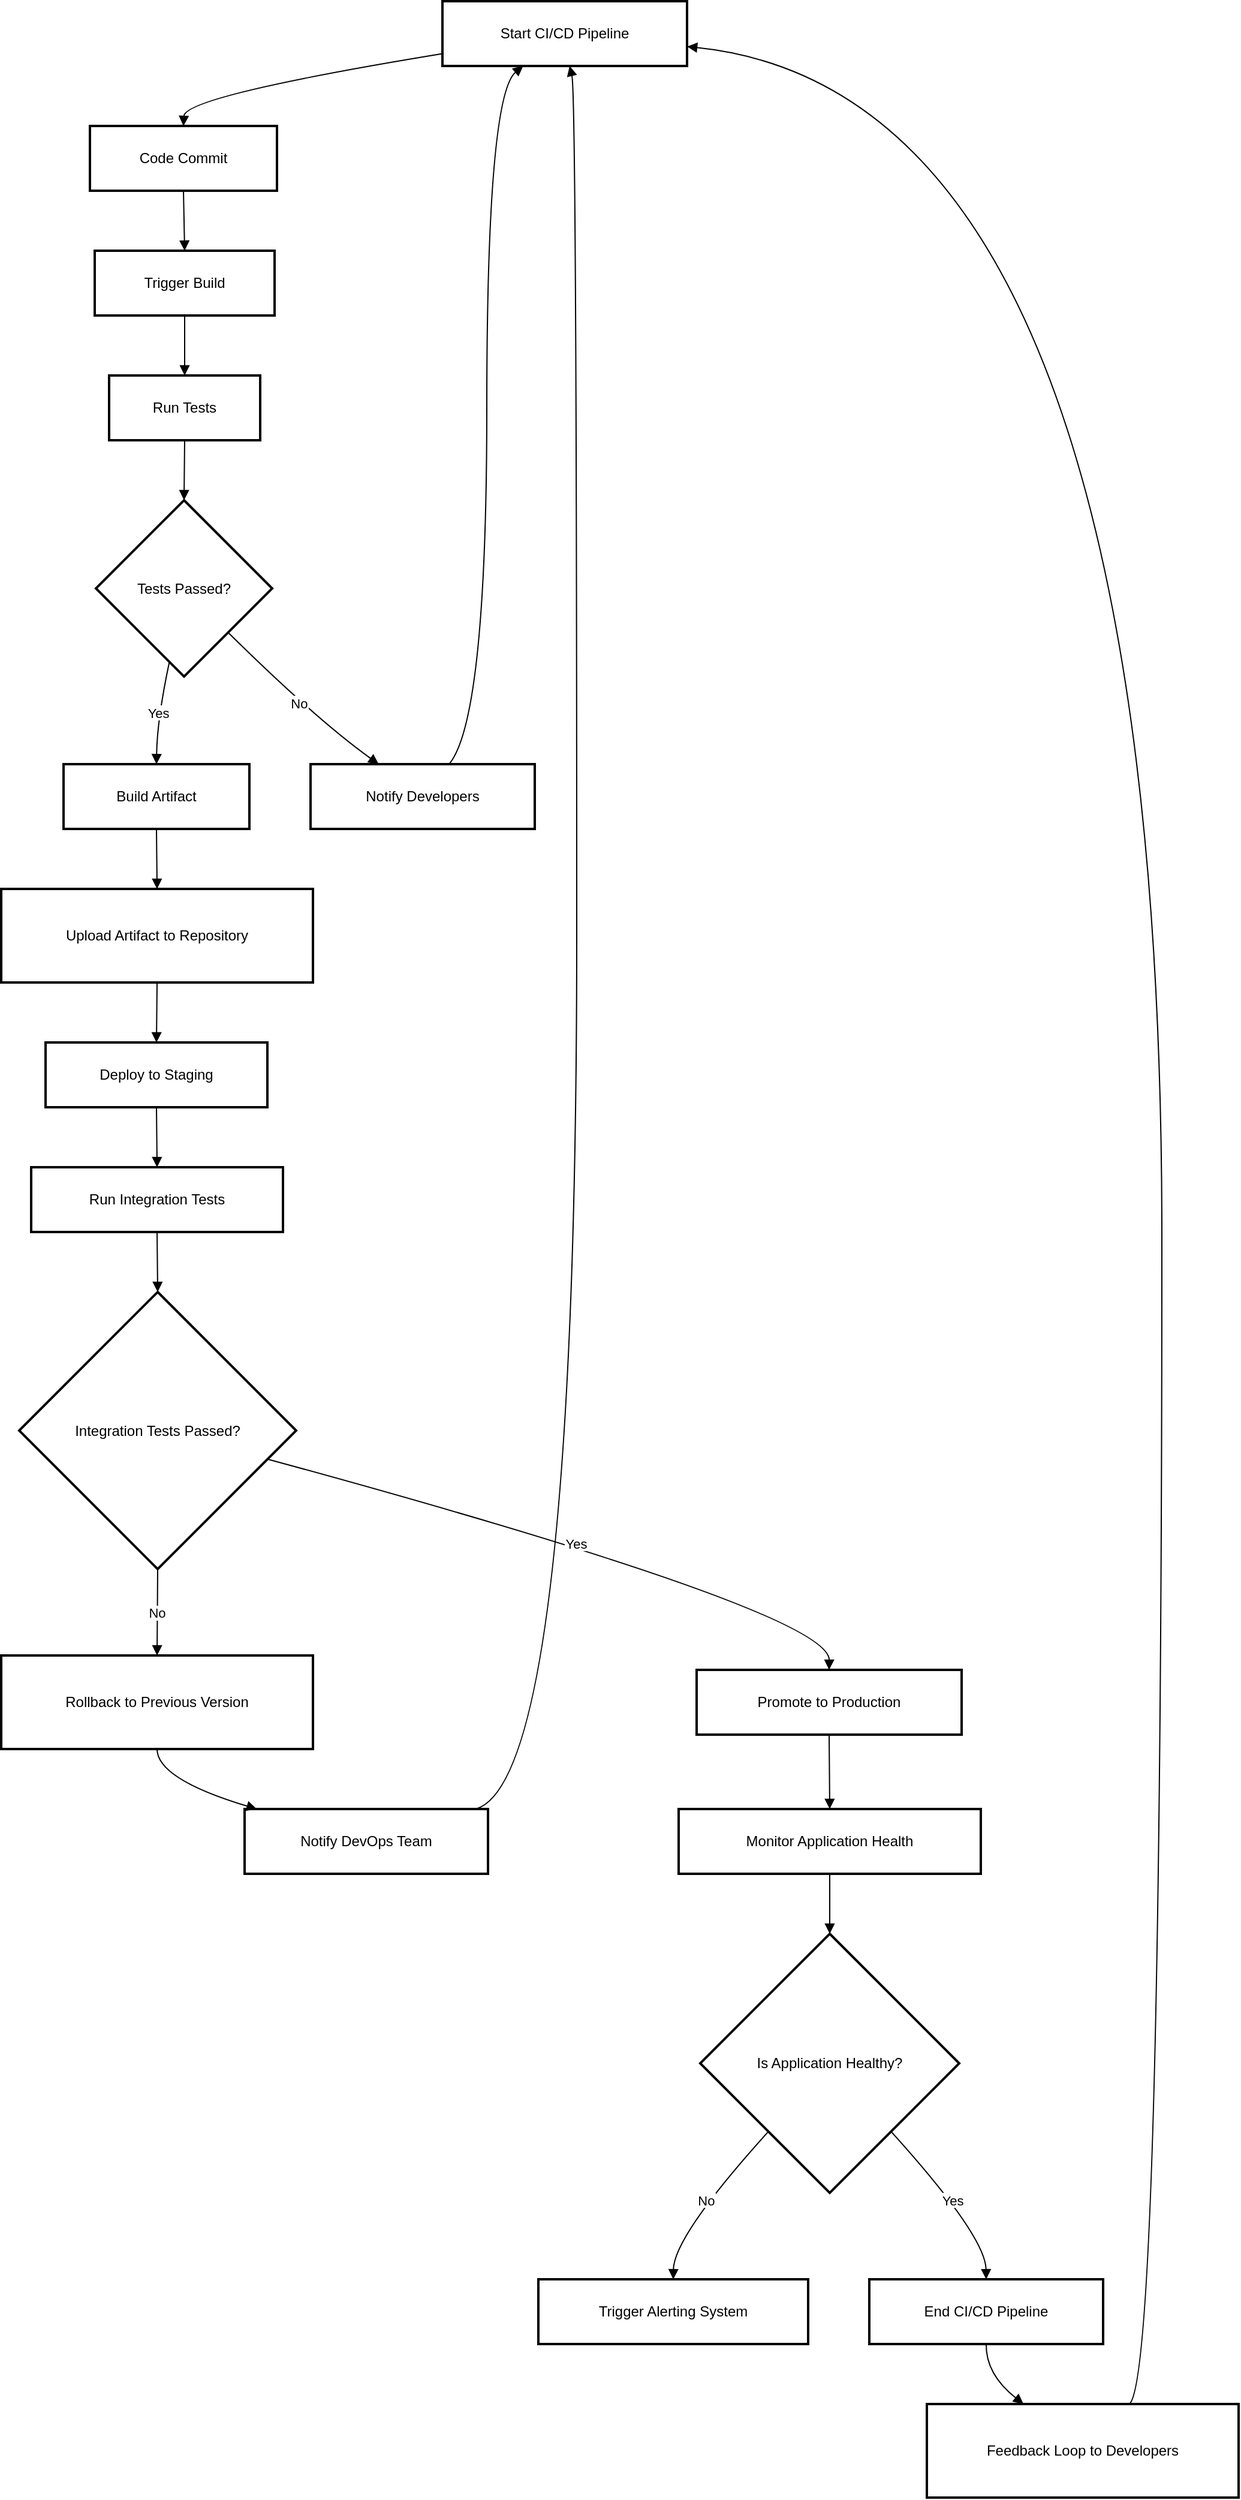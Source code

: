 <mxfile version="26.2.14">
  <diagram name="Page-1" id="ZtKRp513nX_EvLpnBQlK">
    <mxGraphModel>
      <root>
        <mxCell id="0" />
        <mxCell id="1" parent="0" />
        <mxCell id="2" value="Start CI/CD Pipeline" style="whiteSpace=wrap;strokeWidth=2;" vertex="1" parent="1">
          <mxGeometry x="376" y="8" width="204" height="54" as="geometry" />
        </mxCell>
        <mxCell id="3" value="Code Commit" style="whiteSpace=wrap;strokeWidth=2;" vertex="1" parent="1">
          <mxGeometry x="82" y="112" width="156" height="54" as="geometry" />
        </mxCell>
        <mxCell id="4" value="Trigger Build" style="whiteSpace=wrap;strokeWidth=2;" vertex="1" parent="1">
          <mxGeometry x="86" y="216" width="150" height="54" as="geometry" />
        </mxCell>
        <mxCell id="5" value="Run Tests" style="whiteSpace=wrap;strokeWidth=2;" vertex="1" parent="1">
          <mxGeometry x="98" y="320" width="126" height="54" as="geometry" />
        </mxCell>
        <mxCell id="6" value="Tests Passed?" style="rhombus;strokeWidth=2;whiteSpace=wrap;" vertex="1" parent="1">
          <mxGeometry x="87" y="424" width="147" height="147" as="geometry" />
        </mxCell>
        <mxCell id="7" value="Build Artifact" style="whiteSpace=wrap;strokeWidth=2;" vertex="1" parent="1">
          <mxGeometry x="60" y="644" width="155" height="54" as="geometry" />
        </mxCell>
        <mxCell id="8" value="Notify Developers" style="whiteSpace=wrap;strokeWidth=2;" vertex="1" parent="1">
          <mxGeometry x="266" y="644" width="187" height="54" as="geometry" />
        </mxCell>
        <mxCell id="9" value="Upload Artifact to Repository" style="whiteSpace=wrap;strokeWidth=2;" vertex="1" parent="1">
          <mxGeometry x="8" y="748" width="260" height="78" as="geometry" />
        </mxCell>
        <mxCell id="10" value="Deploy to Staging" style="whiteSpace=wrap;strokeWidth=2;" vertex="1" parent="1">
          <mxGeometry x="45" y="876" width="185" height="54" as="geometry" />
        </mxCell>
        <mxCell id="11" value="Run Integration Tests" style="whiteSpace=wrap;strokeWidth=2;" vertex="1" parent="1">
          <mxGeometry x="33" y="980" width="210" height="54" as="geometry" />
        </mxCell>
        <mxCell id="12" value="Integration Tests Passed?" style="rhombus;strokeWidth=2;whiteSpace=wrap;" vertex="1" parent="1">
          <mxGeometry x="23" y="1084" width="231" height="231" as="geometry" />
        </mxCell>
        <mxCell id="13" value="Promote to Production" style="whiteSpace=wrap;strokeWidth=2;" vertex="1" parent="1">
          <mxGeometry x="588" y="1399" width="221" height="54" as="geometry" />
        </mxCell>
        <mxCell id="14" value="Rollback to Previous Version" style="whiteSpace=wrap;strokeWidth=2;" vertex="1" parent="1">
          <mxGeometry x="8" y="1387" width="260" height="78" as="geometry" />
        </mxCell>
        <mxCell id="15" value="Notify DevOps Team" style="whiteSpace=wrap;strokeWidth=2;" vertex="1" parent="1">
          <mxGeometry x="211" y="1515" width="203" height="54" as="geometry" />
        </mxCell>
        <mxCell id="16" value="Monitor Application Health" style="whiteSpace=wrap;strokeWidth=2;" vertex="1" parent="1">
          <mxGeometry x="573" y="1515" width="252" height="54" as="geometry" />
        </mxCell>
        <mxCell id="17" value="Is Application Healthy?" style="rhombus;strokeWidth=2;whiteSpace=wrap;" vertex="1" parent="1">
          <mxGeometry x="591" y="1619" width="216" height="216" as="geometry" />
        </mxCell>
        <mxCell id="18" value="Trigger Alerting System" style="whiteSpace=wrap;strokeWidth=2;" vertex="1" parent="1">
          <mxGeometry x="456" y="1907" width="225" height="54" as="geometry" />
        </mxCell>
        <mxCell id="19" value="End CI/CD Pipeline" style="whiteSpace=wrap;strokeWidth=2;" vertex="1" parent="1">
          <mxGeometry x="732" y="1907" width="195" height="54" as="geometry" />
        </mxCell>
        <mxCell id="20" value="Feedback Loop to Developers" style="whiteSpace=wrap;strokeWidth=2;" vertex="1" parent="1">
          <mxGeometry x="780" y="2011" width="260" height="78" as="geometry" />
        </mxCell>
        <mxCell id="21" value="" style="curved=1;startArrow=none;endArrow=block;exitX=0;exitY=0.81;entryX=0.5;entryY=0;" edge="1" parent="1" source="2" target="3">
          <mxGeometry relative="1" as="geometry">
            <Array as="points">
              <mxPoint x="161" y="87" />
            </Array>
          </mxGeometry>
        </mxCell>
        <mxCell id="22" value="" style="curved=1;startArrow=none;endArrow=block;exitX=0.5;exitY=1;entryX=0.5;entryY=0;" edge="1" parent="1" source="3" target="4">
          <mxGeometry relative="1" as="geometry">
            <Array as="points" />
          </mxGeometry>
        </mxCell>
        <mxCell id="23" value="" style="curved=1;startArrow=none;endArrow=block;exitX=0.5;exitY=1;entryX=0.5;entryY=0;" edge="1" parent="1" source="4" target="5">
          <mxGeometry relative="1" as="geometry">
            <Array as="points" />
          </mxGeometry>
        </mxCell>
        <mxCell id="24" value="" style="curved=1;startArrow=none;endArrow=block;exitX=0.5;exitY=1;entryX=0.5;entryY=0;" edge="1" parent="1" source="5" target="6">
          <mxGeometry relative="1" as="geometry">
            <Array as="points" />
          </mxGeometry>
        </mxCell>
        <mxCell id="25" value="Yes" style="curved=1;startArrow=none;endArrow=block;exitX=0.4;exitY=1;entryX=0.5;entryY=-0.01;" edge="1" parent="1" source="6" target="7">
          <mxGeometry relative="1" as="geometry">
            <Array as="points">
              <mxPoint x="138" y="607" />
            </Array>
          </mxGeometry>
        </mxCell>
        <mxCell id="26" value="No" style="curved=1;startArrow=none;endArrow=block;exitX=1;exitY=1;entryX=0.3;entryY=-0.01;" edge="1" parent="1" source="6" target="8">
          <mxGeometry relative="1" as="geometry">
            <Array as="points">
              <mxPoint x="271" y="607" />
            </Array>
          </mxGeometry>
        </mxCell>
        <mxCell id="27" value="" style="curved=1;startArrow=none;endArrow=block;exitX=0.62;exitY=-0.01;entryX=0.33;entryY=1;" edge="1" parent="1" source="8" target="2">
          <mxGeometry relative="1" as="geometry">
            <Array as="points">
              <mxPoint x="413" y="607" />
              <mxPoint x="413" y="87" />
            </Array>
          </mxGeometry>
        </mxCell>
        <mxCell id="28" value="" style="curved=1;startArrow=none;endArrow=block;exitX=0.5;exitY=0.99;entryX=0.5;entryY=-0.01;" edge="1" parent="1" source="7" target="9">
          <mxGeometry relative="1" as="geometry">
            <Array as="points" />
          </mxGeometry>
        </mxCell>
        <mxCell id="29" value="" style="curved=1;startArrow=none;endArrow=block;exitX=0.5;exitY=0.99;entryX=0.5;entryY=-0.01;" edge="1" parent="1" source="9" target="10">
          <mxGeometry relative="1" as="geometry">
            <Array as="points" />
          </mxGeometry>
        </mxCell>
        <mxCell id="30" value="" style="curved=1;startArrow=none;endArrow=block;exitX=0.5;exitY=0.99;entryX=0.5;entryY=-0.01;" edge="1" parent="1" source="10" target="11">
          <mxGeometry relative="1" as="geometry">
            <Array as="points" />
          </mxGeometry>
        </mxCell>
        <mxCell id="31" value="" style="curved=1;startArrow=none;endArrow=block;exitX=0.5;exitY=0.99;entryX=0.5;entryY=0;" edge="1" parent="1" source="11" target="12">
          <mxGeometry relative="1" as="geometry">
            <Array as="points" />
          </mxGeometry>
        </mxCell>
        <mxCell id="32" value="Yes" style="curved=1;startArrow=none;endArrow=block;exitX=1;exitY=0.63;entryX=0.5;entryY=0;" edge="1" parent="1" source="12" target="13">
          <mxGeometry relative="1" as="geometry">
            <Array as="points">
              <mxPoint x="699" y="1351" />
            </Array>
          </mxGeometry>
        </mxCell>
        <mxCell id="33" value="No" style="curved=1;startArrow=none;endArrow=block;exitX=0.5;exitY=1;entryX=0.5;entryY=0;" edge="1" parent="1" source="12" target="14">
          <mxGeometry relative="1" as="geometry">
            <Array as="points" />
          </mxGeometry>
        </mxCell>
        <mxCell id="34" value="" style="curved=1;startArrow=none;endArrow=block;exitX=0.5;exitY=1;entryX=0.05;entryY=0;" edge="1" parent="1" source="14" target="15">
          <mxGeometry relative="1" as="geometry">
            <Array as="points">
              <mxPoint x="138" y="1490" />
            </Array>
          </mxGeometry>
        </mxCell>
        <mxCell id="35" value="" style="curved=1;startArrow=none;endArrow=block;exitX=0.95;exitY=0;entryX=0.52;entryY=1;" edge="1" parent="1" source="15" target="2">
          <mxGeometry relative="1" as="geometry">
            <Array as="points">
              <mxPoint x="488" y="1490" />
              <mxPoint x="488" y="87" />
            </Array>
          </mxGeometry>
        </mxCell>
        <mxCell id="36" value="" style="curved=1;startArrow=none;endArrow=block;exitX=0.5;exitY=1;entryX=0.5;entryY=0;" edge="1" parent="1" source="13" target="16">
          <mxGeometry relative="1" as="geometry">
            <Array as="points" />
          </mxGeometry>
        </mxCell>
        <mxCell id="37" value="" style="curved=1;startArrow=none;endArrow=block;exitX=0.5;exitY=1;entryX=0.5;entryY=0;" edge="1" parent="1" source="16" target="17">
          <mxGeometry relative="1" as="geometry">
            <Array as="points" />
          </mxGeometry>
        </mxCell>
        <mxCell id="38" value="No" style="curved=1;startArrow=none;endArrow=block;exitX=0.05;exitY=1;entryX=0.5;entryY=0;" edge="1" parent="1" source="17" target="18">
          <mxGeometry relative="1" as="geometry">
            <Array as="points">
              <mxPoint x="569" y="1871" />
            </Array>
          </mxGeometry>
        </mxCell>
        <mxCell id="39" value="Yes" style="curved=1;startArrow=none;endArrow=block;exitX=0.95;exitY=1;entryX=0.5;entryY=0;" edge="1" parent="1" source="17" target="19">
          <mxGeometry relative="1" as="geometry">
            <Array as="points">
              <mxPoint x="829" y="1871" />
            </Array>
          </mxGeometry>
        </mxCell>
        <mxCell id="40" value="" style="curved=1;startArrow=none;endArrow=block;exitX=0.5;exitY=1;entryX=0.31;entryY=0;" edge="1" parent="1" source="19" target="20">
          <mxGeometry relative="1" as="geometry">
            <Array as="points">
              <mxPoint x="829" y="1986" />
            </Array>
          </mxGeometry>
        </mxCell>
        <mxCell id="41" value="" style="curved=1;startArrow=none;endArrow=block;exitX=0.65;exitY=0;entryX=1;entryY=0.7;" edge="1" parent="1" source="20" target="2">
          <mxGeometry relative="1" as="geometry">
            <Array as="points">
              <mxPoint x="976" y="1986" />
              <mxPoint x="976" y="87" />
            </Array>
          </mxGeometry>
        </mxCell>
      </root>
    </mxGraphModel>
  </diagram>
</mxfile>
